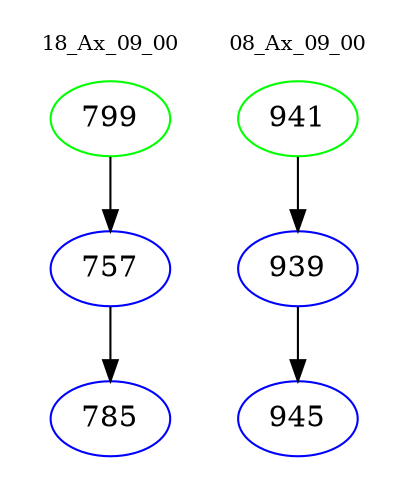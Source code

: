 digraph{
subgraph cluster_0 {
color = white
label = "18_Ax_09_00";
fontsize=10;
T0_799 [label="799", color="green"]
T0_799 -> T0_757 [color="black"]
T0_757 [label="757", color="blue"]
T0_757 -> T0_785 [color="black"]
T0_785 [label="785", color="blue"]
}
subgraph cluster_1 {
color = white
label = "08_Ax_09_00";
fontsize=10;
T1_941 [label="941", color="green"]
T1_941 -> T1_939 [color="black"]
T1_939 [label="939", color="blue"]
T1_939 -> T1_945 [color="black"]
T1_945 [label="945", color="blue"]
}
}
